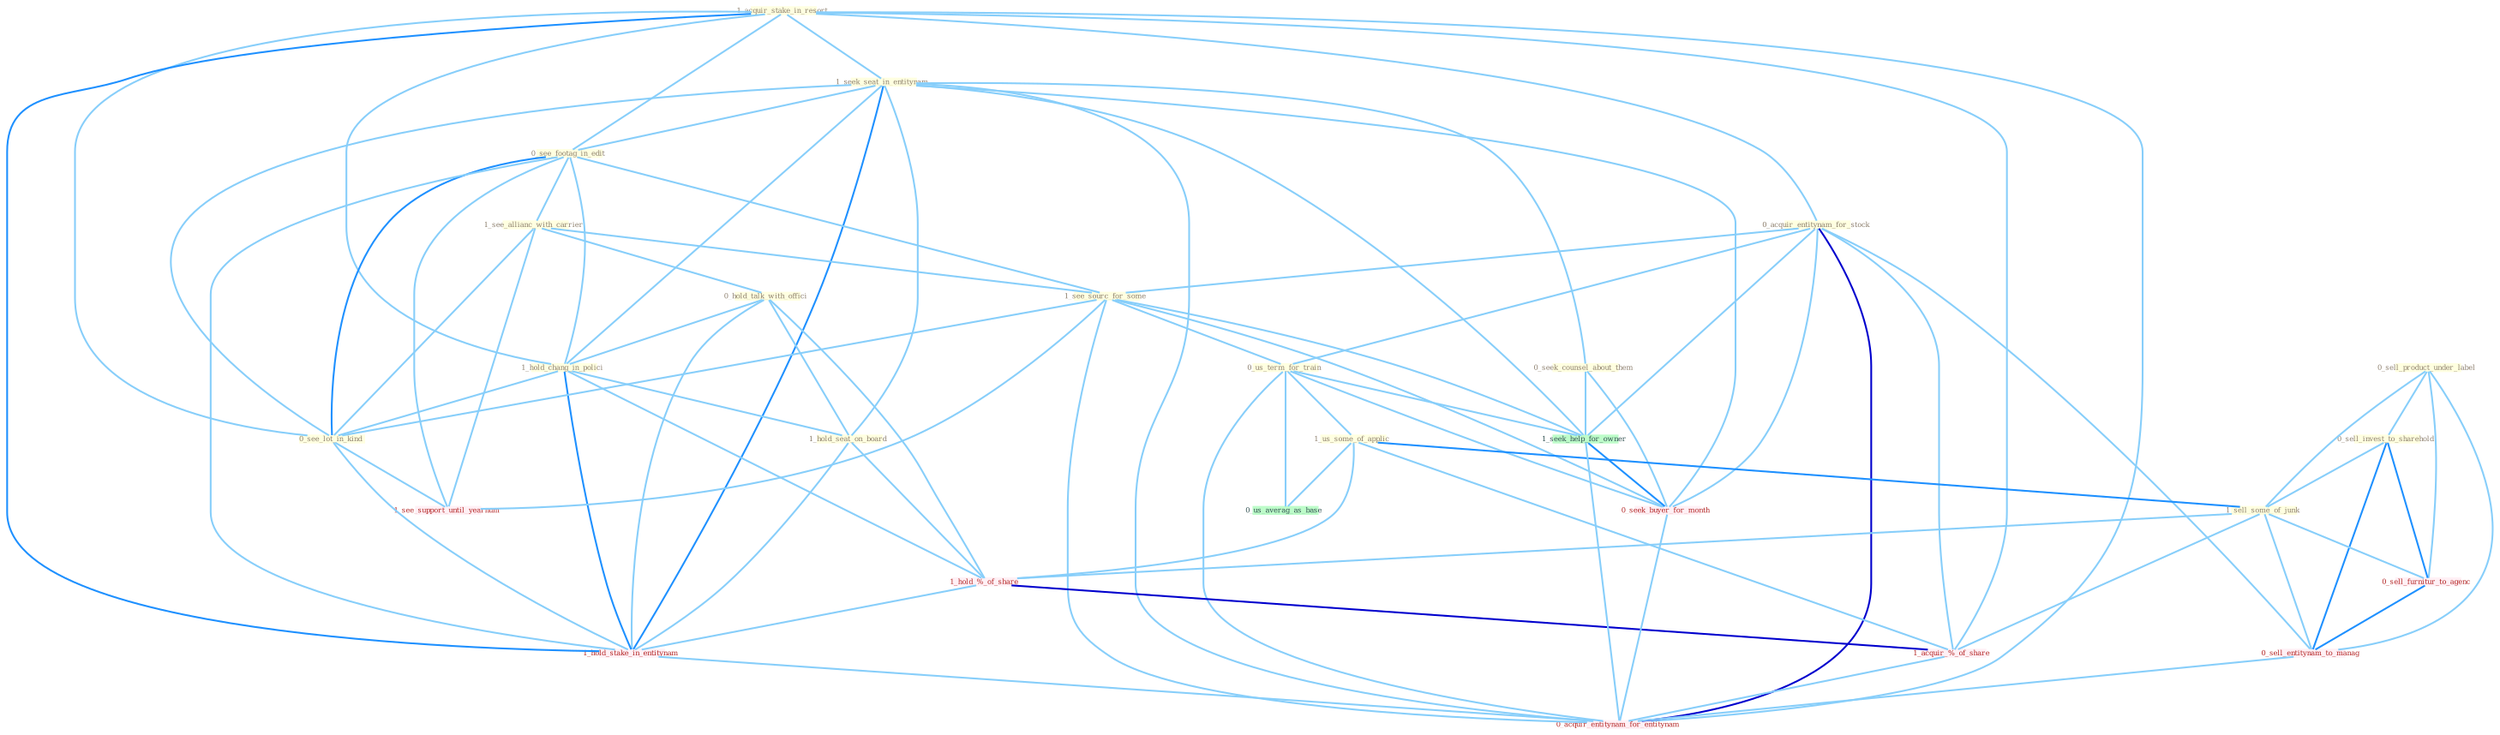 Graph G{ 
    node
    [shape=polygon,style=filled,width=.5,height=.06,color="#BDFCC9",fixedsize=true,fontsize=4,
    fontcolor="#2f4f4f"];
    {node
    [color="#ffffe0", fontcolor="#8b7d6b"] "1_acquir_stake_in_resort " "1_seek_seat_in_entitynam " "0_see_footag_in_edit " "1_see_allianc_with_carrier " "0_acquir_entitynam_for_stock " "0_hold_talk_with_offici " "1_hold_chang_in_polici " "1_see_sourc_for_some " "0_seek_counsel_about_them " "0_sell_product_under_label " "0_us_term_for_train " "1_hold_seat_on_board " "1_us_some_of_applic " "0_see_lot_in_kind " "0_sell_invest_to_sharehold " "1_sell_some_of_junk "}
{node [color="#fff0f5", fontcolor="#b22222"] "1_hold_%_of_share " "1_hold_stake_in_entitynam " "0_seek_buyer_for_month " "1_acquir_%_of_share " "1_see_support_until_yearnum " "0_sell_furnitur_to_agenc " "0_sell_entitynam_to_manag " "0_acquir_entitynam_for_entitynam "}
edge [color="#B0E2FF"];

	"1_acquir_stake_in_resort " -- "1_seek_seat_in_entitynam " [w="1", color="#87cefa" ];
	"1_acquir_stake_in_resort " -- "0_see_footag_in_edit " [w="1", color="#87cefa" ];
	"1_acquir_stake_in_resort " -- "0_acquir_entitynam_for_stock " [w="1", color="#87cefa" ];
	"1_acquir_stake_in_resort " -- "1_hold_chang_in_polici " [w="1", color="#87cefa" ];
	"1_acquir_stake_in_resort " -- "0_see_lot_in_kind " [w="1", color="#87cefa" ];
	"1_acquir_stake_in_resort " -- "1_hold_stake_in_entitynam " [w="2", color="#1e90ff" , len=0.8];
	"1_acquir_stake_in_resort " -- "1_acquir_%_of_share " [w="1", color="#87cefa" ];
	"1_acquir_stake_in_resort " -- "0_acquir_entitynam_for_entitynam " [w="1", color="#87cefa" ];
	"1_seek_seat_in_entitynam " -- "0_see_footag_in_edit " [w="1", color="#87cefa" ];
	"1_seek_seat_in_entitynam " -- "1_hold_chang_in_polici " [w="1", color="#87cefa" ];
	"1_seek_seat_in_entitynam " -- "0_seek_counsel_about_them " [w="1", color="#87cefa" ];
	"1_seek_seat_in_entitynam " -- "1_hold_seat_on_board " [w="1", color="#87cefa" ];
	"1_seek_seat_in_entitynam " -- "0_see_lot_in_kind " [w="1", color="#87cefa" ];
	"1_seek_seat_in_entitynam " -- "1_hold_stake_in_entitynam " [w="2", color="#1e90ff" , len=0.8];
	"1_seek_seat_in_entitynam " -- "1_seek_help_for_owner " [w="1", color="#87cefa" ];
	"1_seek_seat_in_entitynam " -- "0_seek_buyer_for_month " [w="1", color="#87cefa" ];
	"1_seek_seat_in_entitynam " -- "0_acquir_entitynam_for_entitynam " [w="1", color="#87cefa" ];
	"0_see_footag_in_edit " -- "1_see_allianc_with_carrier " [w="1", color="#87cefa" ];
	"0_see_footag_in_edit " -- "1_hold_chang_in_polici " [w="1", color="#87cefa" ];
	"0_see_footag_in_edit " -- "1_see_sourc_for_some " [w="1", color="#87cefa" ];
	"0_see_footag_in_edit " -- "0_see_lot_in_kind " [w="2", color="#1e90ff" , len=0.8];
	"0_see_footag_in_edit " -- "1_hold_stake_in_entitynam " [w="1", color="#87cefa" ];
	"0_see_footag_in_edit " -- "1_see_support_until_yearnum " [w="1", color="#87cefa" ];
	"1_see_allianc_with_carrier " -- "0_hold_talk_with_offici " [w="1", color="#87cefa" ];
	"1_see_allianc_with_carrier " -- "1_see_sourc_for_some " [w="1", color="#87cefa" ];
	"1_see_allianc_with_carrier " -- "0_see_lot_in_kind " [w="1", color="#87cefa" ];
	"1_see_allianc_with_carrier " -- "1_see_support_until_yearnum " [w="1", color="#87cefa" ];
	"0_acquir_entitynam_for_stock " -- "1_see_sourc_for_some " [w="1", color="#87cefa" ];
	"0_acquir_entitynam_for_stock " -- "0_us_term_for_train " [w="1", color="#87cefa" ];
	"0_acquir_entitynam_for_stock " -- "1_seek_help_for_owner " [w="1", color="#87cefa" ];
	"0_acquir_entitynam_for_stock " -- "0_seek_buyer_for_month " [w="1", color="#87cefa" ];
	"0_acquir_entitynam_for_stock " -- "1_acquir_%_of_share " [w="1", color="#87cefa" ];
	"0_acquir_entitynam_for_stock " -- "0_sell_entitynam_to_manag " [w="1", color="#87cefa" ];
	"0_acquir_entitynam_for_stock " -- "0_acquir_entitynam_for_entitynam " [w="3", color="#0000cd" , len=0.6];
	"0_hold_talk_with_offici " -- "1_hold_chang_in_polici " [w="1", color="#87cefa" ];
	"0_hold_talk_with_offici " -- "1_hold_seat_on_board " [w="1", color="#87cefa" ];
	"0_hold_talk_with_offici " -- "1_hold_%_of_share " [w="1", color="#87cefa" ];
	"0_hold_talk_with_offici " -- "1_hold_stake_in_entitynam " [w="1", color="#87cefa" ];
	"1_hold_chang_in_polici " -- "1_hold_seat_on_board " [w="1", color="#87cefa" ];
	"1_hold_chang_in_polici " -- "0_see_lot_in_kind " [w="1", color="#87cefa" ];
	"1_hold_chang_in_polici " -- "1_hold_%_of_share " [w="1", color="#87cefa" ];
	"1_hold_chang_in_polici " -- "1_hold_stake_in_entitynam " [w="2", color="#1e90ff" , len=0.8];
	"1_see_sourc_for_some " -- "0_us_term_for_train " [w="1", color="#87cefa" ];
	"1_see_sourc_for_some " -- "0_see_lot_in_kind " [w="1", color="#87cefa" ];
	"1_see_sourc_for_some " -- "1_seek_help_for_owner " [w="1", color="#87cefa" ];
	"1_see_sourc_for_some " -- "0_seek_buyer_for_month " [w="1", color="#87cefa" ];
	"1_see_sourc_for_some " -- "1_see_support_until_yearnum " [w="1", color="#87cefa" ];
	"1_see_sourc_for_some " -- "0_acquir_entitynam_for_entitynam " [w="1", color="#87cefa" ];
	"0_seek_counsel_about_them " -- "1_seek_help_for_owner " [w="1", color="#87cefa" ];
	"0_seek_counsel_about_them " -- "0_seek_buyer_for_month " [w="1", color="#87cefa" ];
	"0_sell_product_under_label " -- "0_sell_invest_to_sharehold " [w="1", color="#87cefa" ];
	"0_sell_product_under_label " -- "1_sell_some_of_junk " [w="1", color="#87cefa" ];
	"0_sell_product_under_label " -- "0_sell_furnitur_to_agenc " [w="1", color="#87cefa" ];
	"0_sell_product_under_label " -- "0_sell_entitynam_to_manag " [w="1", color="#87cefa" ];
	"0_us_term_for_train " -- "1_us_some_of_applic " [w="1", color="#87cefa" ];
	"0_us_term_for_train " -- "1_seek_help_for_owner " [w="1", color="#87cefa" ];
	"0_us_term_for_train " -- "0_seek_buyer_for_month " [w="1", color="#87cefa" ];
	"0_us_term_for_train " -- "0_us_averag_as_base " [w="1", color="#87cefa" ];
	"0_us_term_for_train " -- "0_acquir_entitynam_for_entitynam " [w="1", color="#87cefa" ];
	"1_hold_seat_on_board " -- "1_hold_%_of_share " [w="1", color="#87cefa" ];
	"1_hold_seat_on_board " -- "1_hold_stake_in_entitynam " [w="1", color="#87cefa" ];
	"1_us_some_of_applic " -- "1_sell_some_of_junk " [w="2", color="#1e90ff" , len=0.8];
	"1_us_some_of_applic " -- "1_hold_%_of_share " [w="1", color="#87cefa" ];
	"1_us_some_of_applic " -- "1_acquir_%_of_share " [w="1", color="#87cefa" ];
	"1_us_some_of_applic " -- "0_us_averag_as_base " [w="1", color="#87cefa" ];
	"0_see_lot_in_kind " -- "1_hold_stake_in_entitynam " [w="1", color="#87cefa" ];
	"0_see_lot_in_kind " -- "1_see_support_until_yearnum " [w="1", color="#87cefa" ];
	"0_sell_invest_to_sharehold " -- "1_sell_some_of_junk " [w="1", color="#87cefa" ];
	"0_sell_invest_to_sharehold " -- "0_sell_furnitur_to_agenc " [w="2", color="#1e90ff" , len=0.8];
	"0_sell_invest_to_sharehold " -- "0_sell_entitynam_to_manag " [w="2", color="#1e90ff" , len=0.8];
	"1_sell_some_of_junk " -- "1_hold_%_of_share " [w="1", color="#87cefa" ];
	"1_sell_some_of_junk " -- "1_acquir_%_of_share " [w="1", color="#87cefa" ];
	"1_sell_some_of_junk " -- "0_sell_furnitur_to_agenc " [w="1", color="#87cefa" ];
	"1_sell_some_of_junk " -- "0_sell_entitynam_to_manag " [w="1", color="#87cefa" ];
	"1_hold_%_of_share " -- "1_hold_stake_in_entitynam " [w="1", color="#87cefa" ];
	"1_hold_%_of_share " -- "1_acquir_%_of_share " [w="3", color="#0000cd" , len=0.6];
	"1_hold_stake_in_entitynam " -- "0_acquir_entitynam_for_entitynam " [w="1", color="#87cefa" ];
	"1_seek_help_for_owner " -- "0_seek_buyer_for_month " [w="2", color="#1e90ff" , len=0.8];
	"1_seek_help_for_owner " -- "0_acquir_entitynam_for_entitynam " [w="1", color="#87cefa" ];
	"0_seek_buyer_for_month " -- "0_acquir_entitynam_for_entitynam " [w="1", color="#87cefa" ];
	"1_acquir_%_of_share " -- "0_acquir_entitynam_for_entitynam " [w="1", color="#87cefa" ];
	"0_sell_furnitur_to_agenc " -- "0_sell_entitynam_to_manag " [w="2", color="#1e90ff" , len=0.8];
	"0_sell_entitynam_to_manag " -- "0_acquir_entitynam_for_entitynam " [w="1", color="#87cefa" ];
}